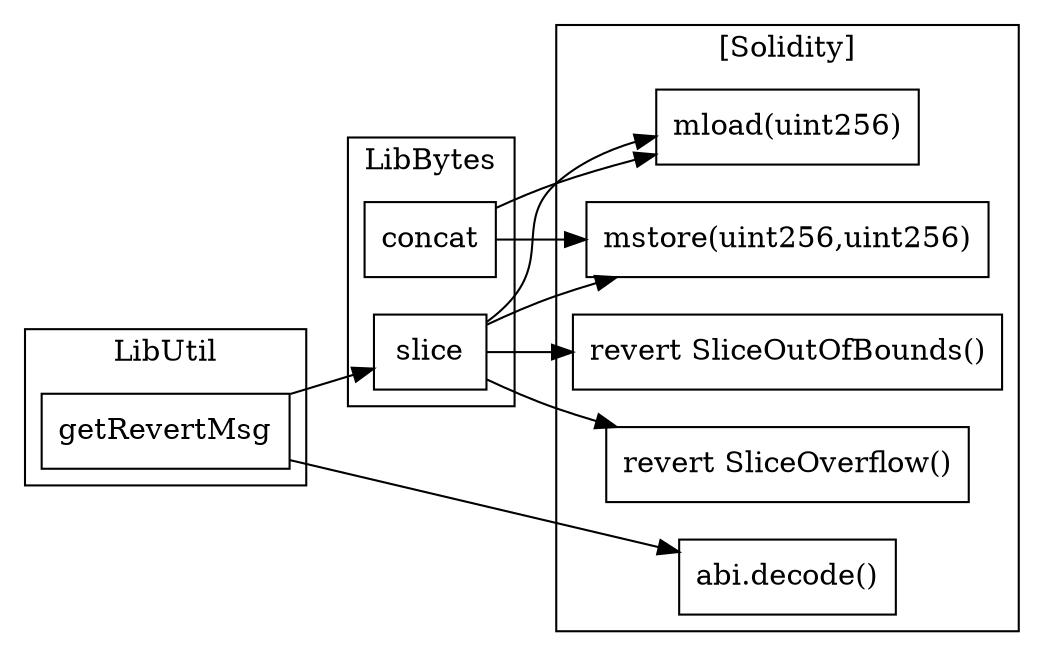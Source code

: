 strict digraph {
rankdir="LR"
node [shape=box]
subgraph cluster_43_LibUtil {
label = "LibUtil"
"43_getRevertMsg" [label="getRevertMsg"]
}subgraph cluster_109_LibBytes {
label = "LibBytes"
"109_concat" [label="concat"]
"109_slice" [label="slice"]
}subgraph cluster_solidity {
label = "[Solidity]"
"mstore(uint256,uint256)" 
"abi.decode()" 
"mload(uint256)" 
"revert SliceOverflow()" 
"revert SliceOutOfBounds()" 
"109_slice" -> "revert SliceOutOfBounds()"
"109_slice" -> "mstore(uint256,uint256)"
"109_concat" -> "mstore(uint256,uint256)"
"109_slice" -> "revert SliceOverflow()"
"109_slice" -> "mload(uint256)"
"109_concat" -> "mload(uint256)"
"43_getRevertMsg" -> "abi.decode()"
}"43_getRevertMsg" -> "109_slice"
}